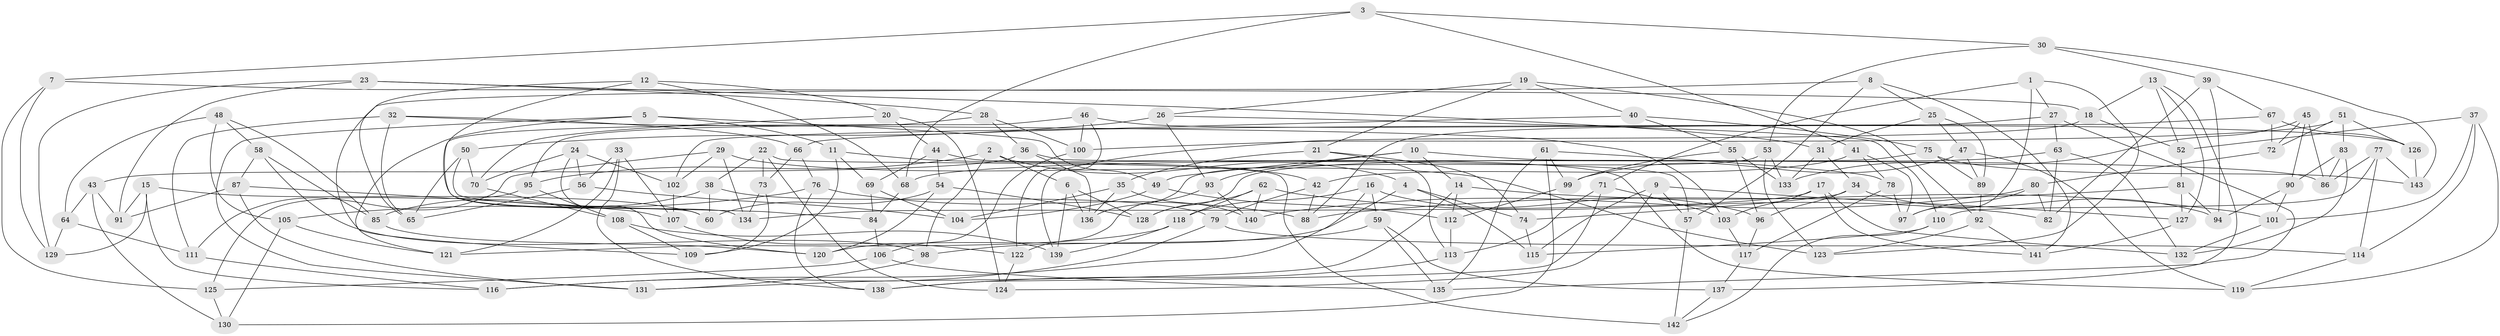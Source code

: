 // Generated by graph-tools (version 1.1) at 2025/16/03/09/25 04:16:17]
// undirected, 143 vertices, 286 edges
graph export_dot {
graph [start="1"]
  node [color=gray90,style=filled];
  1;
  2;
  3;
  4;
  5;
  6;
  7;
  8;
  9;
  10;
  11;
  12;
  13;
  14;
  15;
  16;
  17;
  18;
  19;
  20;
  21;
  22;
  23;
  24;
  25;
  26;
  27;
  28;
  29;
  30;
  31;
  32;
  33;
  34;
  35;
  36;
  37;
  38;
  39;
  40;
  41;
  42;
  43;
  44;
  45;
  46;
  47;
  48;
  49;
  50;
  51;
  52;
  53;
  54;
  55;
  56;
  57;
  58;
  59;
  60;
  61;
  62;
  63;
  64;
  65;
  66;
  67;
  68;
  69;
  70;
  71;
  72;
  73;
  74;
  75;
  76;
  77;
  78;
  79;
  80;
  81;
  82;
  83;
  84;
  85;
  86;
  87;
  88;
  89;
  90;
  91;
  92;
  93;
  94;
  95;
  96;
  97;
  98;
  99;
  100;
  101;
  102;
  103;
  104;
  105;
  106;
  107;
  108;
  109;
  110;
  111;
  112;
  113;
  114;
  115;
  116;
  117;
  118;
  119;
  120;
  121;
  122;
  123;
  124;
  125;
  126;
  127;
  128;
  129;
  130;
  131;
  132;
  133;
  134;
  135;
  136;
  137;
  138;
  139;
  140;
  141;
  142;
  143;
  1 -- 71;
  1 -- 27;
  1 -- 123;
  1 -- 97;
  2 -- 6;
  2 -- 95;
  2 -- 98;
  2 -- 4;
  3 -- 30;
  3 -- 68;
  3 -- 41;
  3 -- 7;
  4 -- 115;
  4 -- 120;
  4 -- 74;
  5 -- 121;
  5 -- 131;
  5 -- 11;
  5 -- 49;
  6 -- 139;
  6 -- 128;
  6 -- 136;
  7 -- 18;
  7 -- 125;
  7 -- 129;
  8 -- 141;
  8 -- 57;
  8 -- 109;
  8 -- 25;
  9 -- 124;
  9 -- 57;
  9 -- 115;
  9 -- 127;
  10 -- 14;
  10 -- 93;
  10 -- 49;
  10 -- 86;
  11 -- 42;
  11 -- 109;
  11 -- 69;
  12 -- 68;
  12 -- 20;
  12 -- 65;
  12 -- 134;
  13 -- 127;
  13 -- 52;
  13 -- 18;
  13 -- 135;
  14 -- 112;
  14 -- 101;
  14 -- 131;
  15 -- 91;
  15 -- 129;
  15 -- 60;
  15 -- 116;
  16 -- 118;
  16 -- 59;
  16 -- 116;
  16 -- 96;
  17 -- 132;
  17 -- 103;
  17 -- 134;
  17 -- 141;
  18 -- 52;
  18 -- 139;
  19 -- 26;
  19 -- 92;
  19 -- 21;
  19 -- 40;
  20 -- 70;
  20 -- 124;
  20 -- 44;
  21 -- 35;
  21 -- 113;
  21 -- 74;
  22 -- 38;
  22 -- 124;
  22 -- 73;
  22 -- 142;
  23 -- 129;
  23 -- 28;
  23 -- 31;
  23 -- 91;
  24 -- 56;
  24 -- 70;
  24 -- 102;
  24 -- 120;
  25 -- 31;
  25 -- 89;
  25 -- 47;
  26 -- 50;
  26 -- 93;
  26 -- 110;
  27 -- 137;
  27 -- 88;
  27 -- 63;
  28 -- 100;
  28 -- 95;
  28 -- 36;
  29 -- 123;
  29 -- 134;
  29 -- 102;
  29 -- 111;
  30 -- 143;
  30 -- 53;
  30 -- 39;
  31 -- 133;
  31 -- 34;
  32 -- 65;
  32 -- 103;
  32 -- 66;
  32 -- 111;
  33 -- 107;
  33 -- 121;
  33 -- 138;
  33 -- 56;
  34 -- 94;
  34 -- 74;
  34 -- 96;
  35 -- 104;
  35 -- 136;
  35 -- 140;
  36 -- 43;
  36 -- 136;
  36 -- 57;
  37 -- 119;
  37 -- 114;
  37 -- 101;
  37 -- 52;
  38 -- 79;
  38 -- 60;
  38 -- 85;
  39 -- 94;
  39 -- 67;
  39 -- 82;
  40 -- 66;
  40 -- 55;
  40 -- 75;
  41 -- 78;
  41 -- 97;
  41 -- 42;
  42 -- 88;
  42 -- 79;
  43 -- 91;
  43 -- 64;
  43 -- 130;
  44 -- 119;
  44 -- 54;
  44 -- 69;
  45 -- 90;
  45 -- 86;
  45 -- 133;
  45 -- 72;
  46 -- 122;
  46 -- 126;
  46 -- 100;
  46 -- 60;
  47 -- 99;
  47 -- 119;
  47 -- 89;
  48 -- 58;
  48 -- 85;
  48 -- 64;
  48 -- 105;
  49 -- 104;
  49 -- 112;
  50 -- 65;
  50 -- 84;
  50 -- 70;
  51 -- 83;
  51 -- 126;
  51 -- 72;
  51 -- 100;
  52 -- 81;
  53 -- 136;
  53 -- 133;
  53 -- 123;
  54 -- 128;
  54 -- 60;
  54 -- 120;
  55 -- 133;
  55 -- 96;
  55 -- 99;
  56 -- 65;
  56 -- 104;
  57 -- 142;
  58 -- 87;
  58 -- 98;
  58 -- 85;
  59 -- 137;
  59 -- 98;
  59 -- 135;
  61 -- 135;
  61 -- 130;
  61 -- 99;
  61 -- 78;
  62 -- 128;
  62 -- 82;
  62 -- 140;
  62 -- 118;
  63 -- 68;
  63 -- 132;
  63 -- 82;
  64 -- 111;
  64 -- 129;
  66 -- 76;
  66 -- 73;
  67 -- 126;
  67 -- 102;
  67 -- 72;
  68 -- 84;
  69 -- 104;
  69 -- 84;
  70 -- 108;
  71 -- 113;
  71 -- 138;
  71 -- 103;
  72 -- 80;
  73 -- 134;
  73 -- 109;
  74 -- 115;
  75 -- 143;
  75 -- 128;
  75 -- 89;
  76 -- 138;
  76 -- 105;
  76 -- 88;
  77 -- 86;
  77 -- 114;
  77 -- 143;
  77 -- 110;
  78 -- 97;
  78 -- 117;
  79 -- 116;
  79 -- 114;
  80 -- 82;
  80 -- 140;
  80 -- 97;
  81 -- 94;
  81 -- 127;
  81 -- 88;
  83 -- 132;
  83 -- 90;
  83 -- 86;
  84 -- 106;
  85 -- 120;
  87 -- 107;
  87 -- 91;
  87 -- 131;
  89 -- 92;
  90 -- 101;
  90 -- 94;
  92 -- 141;
  92 -- 123;
  93 -- 140;
  93 -- 122;
  95 -- 125;
  95 -- 108;
  96 -- 117;
  98 -- 131;
  99 -- 112;
  100 -- 106;
  101 -- 132;
  102 -- 107;
  103 -- 117;
  105 -- 121;
  105 -- 130;
  106 -- 135;
  106 -- 125;
  107 -- 122;
  108 -- 109;
  108 -- 139;
  110 -- 142;
  110 -- 115;
  111 -- 116;
  112 -- 113;
  113 -- 138;
  114 -- 119;
  117 -- 137;
  118 -- 139;
  118 -- 121;
  122 -- 124;
  125 -- 130;
  126 -- 143;
  127 -- 141;
  137 -- 142;
}
